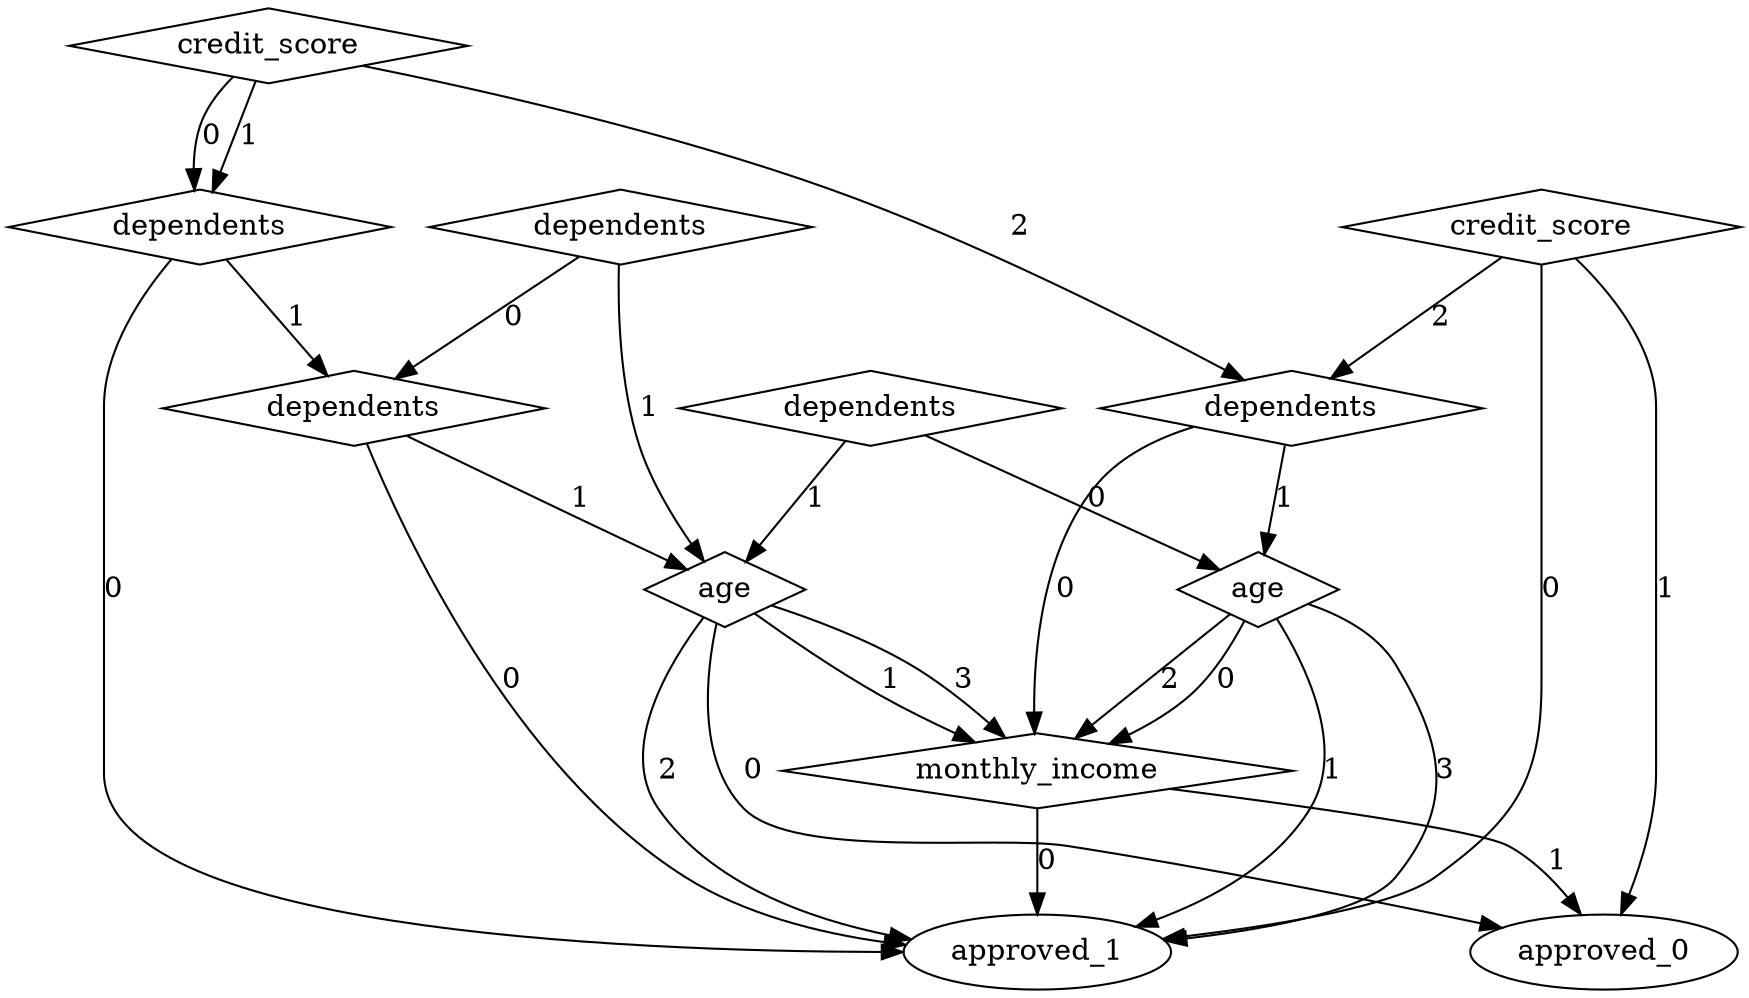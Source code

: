 digraph {
node [label=approved_0,style=""] approved_0
node [label=approved_1,style=""] approved_1
node [label=approved_1,style=""] approved_1
node [label=approved_0,style=""] approved_0
node [label=approved_1,style=""] approved_1
node [label=approved_1,style=""] approved_1
node [label=approved_1,style=""] approved_1
node [label=approved_0,style=""] approved_0
node [label=approved_1,style=""] approved_1
node [label=approved_1,style=""] approved_1
node [label=monthly_income,shape="diamond",style=""] 9
node [label=age,shape="diamond",style=""] 8
node [label=dependents,shape="diamond",style=""] 7
node [label=age,shape="diamond",style=""] 6
node [label=dependents,shape="diamond",style=""] 5
node [label=dependents,shape="diamond",style=""] 4
node [label=dependents,shape="diamond",style=""] 3
node [label=credit_score,shape="diamond",style=""] 2
node [label=dependents,shape="diamond",style=""] 1
node [label=credit_score,shape="diamond",style=""] 0

9 -> approved_0 [label="1"]
9 -> approved_1 [label="0"]
8 -> 9 [label="3"]
8 -> approved_1 [label="2"]
8 -> 9 [label="1"]
8 -> approved_0 [label="0"]
7 -> 8 [label="1"]
7 -> approved_1 [label="0"]
6 -> approved_1 [label="3"]
6 -> 9 [label="2"]
6 -> approved_1 [label="1"]
6 -> 9 [label="0"]
5 -> 6 [label="1"]
5 -> 9 [label="0"]
4 -> 8 [label="1"]
4 -> 6 [label="0"]
3 -> 8 [label="1"]
3 -> 7 [label="0"]
2 -> 5 [label="2"]
2 -> approved_0 [label="1"]
2 -> approved_1 [label="0"]
1 -> 7 [label="1"]
1 -> approved_1 [label="0"]
0 -> 5 [label="2"]
0 -> 1 [label="1"]
0 -> 1 [label="0"]
}